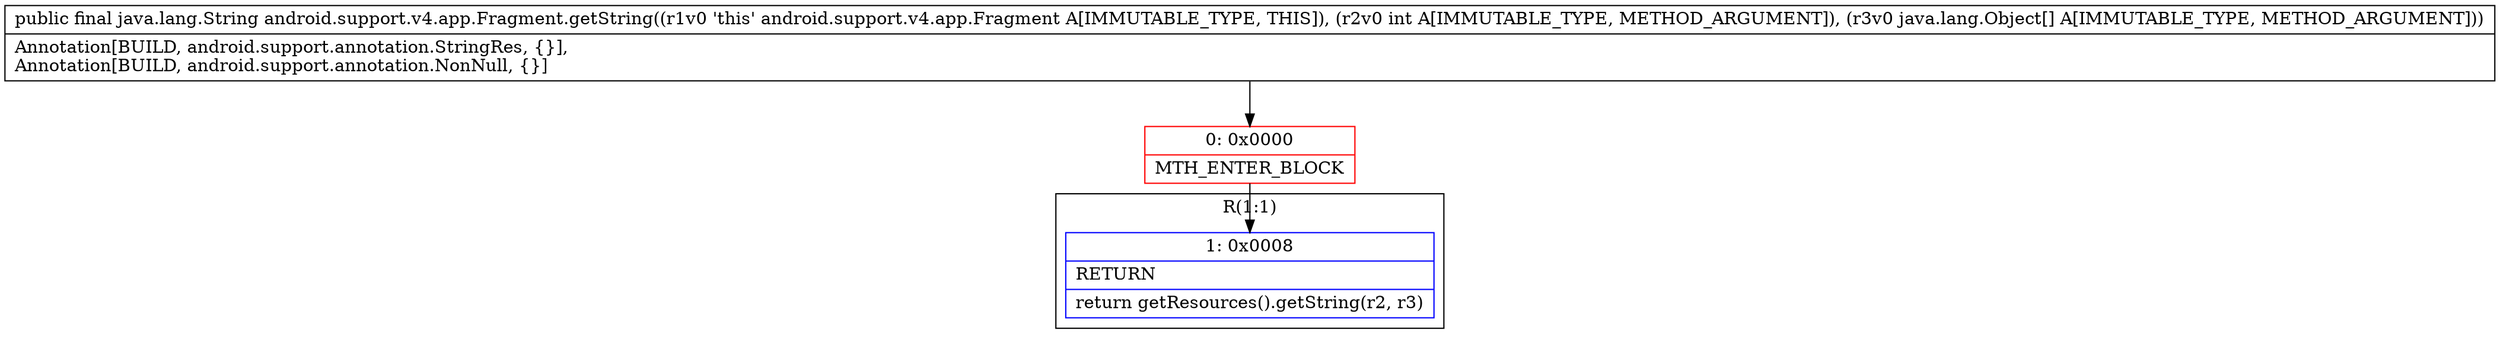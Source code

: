 digraph "CFG forandroid.support.v4.app.Fragment.getString(I[Ljava\/lang\/Object;)Ljava\/lang\/String;" {
subgraph cluster_Region_992802835 {
label = "R(1:1)";
node [shape=record,color=blue];
Node_1 [shape=record,label="{1\:\ 0x0008|RETURN\l|return getResources().getString(r2, r3)\l}"];
}
Node_0 [shape=record,color=red,label="{0\:\ 0x0000|MTH_ENTER_BLOCK\l}"];
MethodNode[shape=record,label="{public final java.lang.String android.support.v4.app.Fragment.getString((r1v0 'this' android.support.v4.app.Fragment A[IMMUTABLE_TYPE, THIS]), (r2v0 int A[IMMUTABLE_TYPE, METHOD_ARGUMENT]), (r3v0 java.lang.Object[] A[IMMUTABLE_TYPE, METHOD_ARGUMENT]))  | Annotation[BUILD, android.support.annotation.StringRes, \{\}], \lAnnotation[BUILD, android.support.annotation.NonNull, \{\}]\l}"];
MethodNode -> Node_0;
Node_0 -> Node_1;
}

